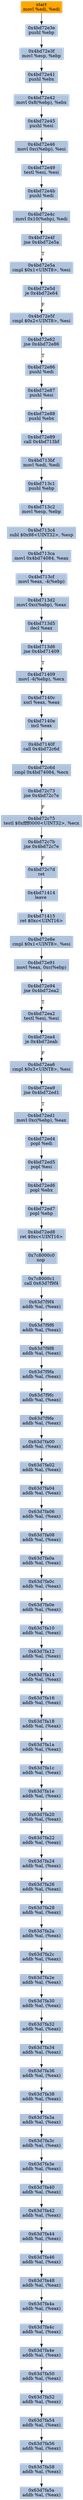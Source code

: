 digraph G {
node[shape=rectangle,style=filled,fillcolor=lightsteelblue,color=lightsteelblue]
bgcolor="transparent"
a0x4bd72e3cmovl_edi_edi[label="start\nmovl %edi, %edi",color="lightgrey",fillcolor="orange"];
a0x4bd72e3epushl_ebp[label="0x4bd72e3e\npushl %ebp"];
a0x4bd72e3fmovl_esp_ebp[label="0x4bd72e3f\nmovl %esp, %ebp"];
a0x4bd72e41pushl_ebx[label="0x4bd72e41\npushl %ebx"];
a0x4bd72e42movl_0x8ebp__ebx[label="0x4bd72e42\nmovl 0x8(%ebp), %ebx"];
a0x4bd72e45pushl_esi[label="0x4bd72e45\npushl %esi"];
a0x4bd72e46movl_0xcebp__esi[label="0x4bd72e46\nmovl 0xc(%ebp), %esi"];
a0x4bd72e49testl_esi_esi[label="0x4bd72e49\ntestl %esi, %esi"];
a0x4bd72e4bpushl_edi[label="0x4bd72e4b\npushl %edi"];
a0x4bd72e4cmovl_0x10ebp__edi[label="0x4bd72e4c\nmovl 0x10(%ebp), %edi"];
a0x4bd72e4fjne_0x4bd72e5a[label="0x4bd72e4f\njne 0x4bd72e5a"];
a0x4bd72e5acmpl_0x1UINT8_esi[label="0x4bd72e5a\ncmpl $0x1<UINT8>, %esi"];
a0x4bd72e5dje_0x4bd72e64[label="0x4bd72e5d\nje 0x4bd72e64"];
a0x4bd72e5fcmpl_0x2UINT8_esi[label="0x4bd72e5f\ncmpl $0x2<UINT8>, %esi"];
a0x4bd72e62jne_0x4bd72e86[label="0x4bd72e62\njne 0x4bd72e86"];
a0x4bd72e86pushl_edi[label="0x4bd72e86\npushl %edi"];
a0x4bd72e87pushl_esi[label="0x4bd72e87\npushl %esi"];
a0x4bd72e88pushl_ebx[label="0x4bd72e88\npushl %ebx"];
a0x4bd72e89call_0x4bd713bf[label="0x4bd72e89\ncall 0x4bd713bf"];
a0x4bd713bfmovl_edi_edi[label="0x4bd713bf\nmovl %edi, %edi"];
a0x4bd713c1pushl_ebp[label="0x4bd713c1\npushl %ebp"];
a0x4bd713c2movl_esp_ebp[label="0x4bd713c2\nmovl %esp, %ebp"];
a0x4bd713c4subl_0x98UINT32_esp[label="0x4bd713c4\nsubl $0x98<UINT32>, %esp"];
a0x4bd713camovl_0x4bd74084_eax[label="0x4bd713ca\nmovl 0x4bd74084, %eax"];
a0x4bd713cfmovl_eax__4ebp_[label="0x4bd713cf\nmovl %eax, -4(%ebp)"];
a0x4bd713d2movl_0xcebp__eax[label="0x4bd713d2\nmovl 0xc(%ebp), %eax"];
a0x4bd713d5decl_eax[label="0x4bd713d5\ndecl %eax"];
a0x4bd713d6jne_0x4bd71409[label="0x4bd713d6\njne 0x4bd71409"];
a0x4bd71409movl__4ebp__ecx[label="0x4bd71409\nmovl -4(%ebp), %ecx"];
a0x4bd7140cxorl_eax_eax[label="0x4bd7140c\nxorl %eax, %eax"];
a0x4bd7140eincl_eax[label="0x4bd7140e\nincl %eax"];
a0x4bd7140fcall_0x4bd72c6d[label="0x4bd7140f\ncall 0x4bd72c6d"];
a0x4bd72c6dcmpl_0x4bd74084_ecx[label="0x4bd72c6d\ncmpl 0x4bd74084, %ecx"];
a0x4bd72c73jne_0x4bd72c7e[label="0x4bd72c73\njne 0x4bd72c7e"];
a0x4bd72c75testl_0xffff0000UINT32_ecx[label="0x4bd72c75\ntestl $0xffff0000<UINT32>, %ecx"];
a0x4bd72c7bjne_0x4bd72c7e[label="0x4bd72c7b\njne 0x4bd72c7e"];
a0x4bd72c7dret[label="0x4bd72c7d\nret"];
a0x4bd71414leave_[label="0x4bd71414\nleave "];
a0x4bd71415ret_0xcUINT16[label="0x4bd71415\nret $0xc<UINT16>"];
a0x4bd72e8ecmpl_0x1UINT8_esi[label="0x4bd72e8e\ncmpl $0x1<UINT8>, %esi"];
a0x4bd72e91movl_eax_0xcebp_[label="0x4bd72e91\nmovl %eax, 0xc(%ebp)"];
a0x4bd72e94jne_0x4bd72ea2[label="0x4bd72e94\njne 0x4bd72ea2"];
a0x4bd72ea2testl_esi_esi[label="0x4bd72ea2\ntestl %esi, %esi"];
a0x4bd72ea4je_0x4bd72eab[label="0x4bd72ea4\nje 0x4bd72eab"];
a0x4bd72ea6cmpl_0x3UINT8_esi[label="0x4bd72ea6\ncmpl $0x3<UINT8>, %esi"];
a0x4bd72ea9jne_0x4bd72ed1[label="0x4bd72ea9\njne 0x4bd72ed1"];
a0x4bd72ed1movl_0xcebp__eax[label="0x4bd72ed1\nmovl 0xc(%ebp), %eax"];
a0x4bd72ed4popl_edi[label="0x4bd72ed4\npopl %edi"];
a0x4bd72ed5popl_esi[label="0x4bd72ed5\npopl %esi"];
a0x4bd72ed6popl_ebx[label="0x4bd72ed6\npopl %ebx"];
a0x4bd72ed7popl_ebp[label="0x4bd72ed7\npopl %ebp"];
a0x4bd72ed8ret_0xcUINT16[label="0x4bd72ed8\nret $0xc<UINT16>"];
a0x7c8000c0nop_[label="0x7c8000c0\nnop "];
a0x7c8000c1call_0x63d7f9f4[label="0x7c8000c1\ncall 0x63d7f9f4"];
a0x63d7f9f4addb_al_eax_[label="0x63d7f9f4\naddb %al, (%eax)"];
a0x63d7f9f6addb_al_eax_[label="0x63d7f9f6\naddb %al, (%eax)"];
a0x63d7f9f8addb_al_eax_[label="0x63d7f9f8\naddb %al, (%eax)"];
a0x63d7f9faaddb_al_eax_[label="0x63d7f9fa\naddb %al, (%eax)"];
a0x63d7f9fcaddb_al_eax_[label="0x63d7f9fc\naddb %al, (%eax)"];
a0x63d7f9feaddb_al_eax_[label="0x63d7f9fe\naddb %al, (%eax)"];
a0x63d7fa00addb_al_eax_[label="0x63d7fa00\naddb %al, (%eax)"];
a0x63d7fa02addb_al_eax_[label="0x63d7fa02\naddb %al, (%eax)"];
a0x63d7fa04addb_al_eax_[label="0x63d7fa04\naddb %al, (%eax)"];
a0x63d7fa06addb_al_eax_[label="0x63d7fa06\naddb %al, (%eax)"];
a0x63d7fa08addb_al_eax_[label="0x63d7fa08\naddb %al, (%eax)"];
a0x63d7fa0aaddb_al_eax_[label="0x63d7fa0a\naddb %al, (%eax)"];
a0x63d7fa0caddb_al_eax_[label="0x63d7fa0c\naddb %al, (%eax)"];
a0x63d7fa0eaddb_al_eax_[label="0x63d7fa0e\naddb %al, (%eax)"];
a0x63d7fa10addb_al_eax_[label="0x63d7fa10\naddb %al, (%eax)"];
a0x63d7fa12addb_al_eax_[label="0x63d7fa12\naddb %al, (%eax)"];
a0x63d7fa14addb_al_eax_[label="0x63d7fa14\naddb %al, (%eax)"];
a0x63d7fa16addb_al_eax_[label="0x63d7fa16\naddb %al, (%eax)"];
a0x63d7fa18addb_al_eax_[label="0x63d7fa18\naddb %al, (%eax)"];
a0x63d7fa1aaddb_al_eax_[label="0x63d7fa1a\naddb %al, (%eax)"];
a0x63d7fa1caddb_al_eax_[label="0x63d7fa1c\naddb %al, (%eax)"];
a0x63d7fa1eaddb_al_eax_[label="0x63d7fa1e\naddb %al, (%eax)"];
a0x63d7fa20addb_al_eax_[label="0x63d7fa20\naddb %al, (%eax)"];
a0x63d7fa22addb_al_eax_[label="0x63d7fa22\naddb %al, (%eax)"];
a0x63d7fa24addb_al_eax_[label="0x63d7fa24\naddb %al, (%eax)"];
a0x63d7fa26addb_al_eax_[label="0x63d7fa26\naddb %al, (%eax)"];
a0x63d7fa28addb_al_eax_[label="0x63d7fa28\naddb %al, (%eax)"];
a0x63d7fa2aaddb_al_eax_[label="0x63d7fa2a\naddb %al, (%eax)"];
a0x63d7fa2caddb_al_eax_[label="0x63d7fa2c\naddb %al, (%eax)"];
a0x63d7fa2eaddb_al_eax_[label="0x63d7fa2e\naddb %al, (%eax)"];
a0x63d7fa30addb_al_eax_[label="0x63d7fa30\naddb %al, (%eax)"];
a0x63d7fa32addb_al_eax_[label="0x63d7fa32\naddb %al, (%eax)"];
a0x63d7fa34addb_al_eax_[label="0x63d7fa34\naddb %al, (%eax)"];
a0x63d7fa36addb_al_eax_[label="0x63d7fa36\naddb %al, (%eax)"];
a0x63d7fa38addb_al_eax_[label="0x63d7fa38\naddb %al, (%eax)"];
a0x63d7fa3aaddb_al_eax_[label="0x63d7fa3a\naddb %al, (%eax)"];
a0x63d7fa3caddb_al_eax_[label="0x63d7fa3c\naddb %al, (%eax)"];
a0x63d7fa3eaddb_al_eax_[label="0x63d7fa3e\naddb %al, (%eax)"];
a0x63d7fa40addb_al_eax_[label="0x63d7fa40\naddb %al, (%eax)"];
a0x63d7fa42addb_al_eax_[label="0x63d7fa42\naddb %al, (%eax)"];
a0x63d7fa44addb_al_eax_[label="0x63d7fa44\naddb %al, (%eax)"];
a0x63d7fa46addb_al_eax_[label="0x63d7fa46\naddb %al, (%eax)"];
a0x63d7fa48addb_al_eax_[label="0x63d7fa48\naddb %al, (%eax)"];
a0x63d7fa4aaddb_al_eax_[label="0x63d7fa4a\naddb %al, (%eax)"];
a0x63d7fa4caddb_al_eax_[label="0x63d7fa4c\naddb %al, (%eax)"];
a0x63d7fa4eaddb_al_eax_[label="0x63d7fa4e\naddb %al, (%eax)"];
a0x63d7fa50addb_al_eax_[label="0x63d7fa50\naddb %al, (%eax)"];
a0x63d7fa52addb_al_eax_[label="0x63d7fa52\naddb %al, (%eax)"];
a0x63d7fa54addb_al_eax_[label="0x63d7fa54\naddb %al, (%eax)"];
a0x63d7fa56addb_al_eax_[label="0x63d7fa56\naddb %al, (%eax)"];
a0x63d7fa58addb_al_eax_[label="0x63d7fa58\naddb %al, (%eax)"];
a0x63d7fa5aaddb_al_eax_[label="0x63d7fa5a\naddb %al, (%eax)"];
a0x4bd72e3cmovl_edi_edi -> a0x4bd72e3epushl_ebp [color="#000000"];
a0x4bd72e3epushl_ebp -> a0x4bd72e3fmovl_esp_ebp [color="#000000"];
a0x4bd72e3fmovl_esp_ebp -> a0x4bd72e41pushl_ebx [color="#000000"];
a0x4bd72e41pushl_ebx -> a0x4bd72e42movl_0x8ebp__ebx [color="#000000"];
a0x4bd72e42movl_0x8ebp__ebx -> a0x4bd72e45pushl_esi [color="#000000"];
a0x4bd72e45pushl_esi -> a0x4bd72e46movl_0xcebp__esi [color="#000000"];
a0x4bd72e46movl_0xcebp__esi -> a0x4bd72e49testl_esi_esi [color="#000000"];
a0x4bd72e49testl_esi_esi -> a0x4bd72e4bpushl_edi [color="#000000"];
a0x4bd72e4bpushl_edi -> a0x4bd72e4cmovl_0x10ebp__edi [color="#000000"];
a0x4bd72e4cmovl_0x10ebp__edi -> a0x4bd72e4fjne_0x4bd72e5a [color="#000000"];
a0x4bd72e4fjne_0x4bd72e5a -> a0x4bd72e5acmpl_0x1UINT8_esi [color="#000000",label="T"];
a0x4bd72e5acmpl_0x1UINT8_esi -> a0x4bd72e5dje_0x4bd72e64 [color="#000000"];
a0x4bd72e5dje_0x4bd72e64 -> a0x4bd72e5fcmpl_0x2UINT8_esi [color="#000000",label="F"];
a0x4bd72e5fcmpl_0x2UINT8_esi -> a0x4bd72e62jne_0x4bd72e86 [color="#000000"];
a0x4bd72e62jne_0x4bd72e86 -> a0x4bd72e86pushl_edi [color="#000000",label="T"];
a0x4bd72e86pushl_edi -> a0x4bd72e87pushl_esi [color="#000000"];
a0x4bd72e87pushl_esi -> a0x4bd72e88pushl_ebx [color="#000000"];
a0x4bd72e88pushl_ebx -> a0x4bd72e89call_0x4bd713bf [color="#000000"];
a0x4bd72e89call_0x4bd713bf -> a0x4bd713bfmovl_edi_edi [color="#000000"];
a0x4bd713bfmovl_edi_edi -> a0x4bd713c1pushl_ebp [color="#000000"];
a0x4bd713c1pushl_ebp -> a0x4bd713c2movl_esp_ebp [color="#000000"];
a0x4bd713c2movl_esp_ebp -> a0x4bd713c4subl_0x98UINT32_esp [color="#000000"];
a0x4bd713c4subl_0x98UINT32_esp -> a0x4bd713camovl_0x4bd74084_eax [color="#000000"];
a0x4bd713camovl_0x4bd74084_eax -> a0x4bd713cfmovl_eax__4ebp_ [color="#000000"];
a0x4bd713cfmovl_eax__4ebp_ -> a0x4bd713d2movl_0xcebp__eax [color="#000000"];
a0x4bd713d2movl_0xcebp__eax -> a0x4bd713d5decl_eax [color="#000000"];
a0x4bd713d5decl_eax -> a0x4bd713d6jne_0x4bd71409 [color="#000000"];
a0x4bd713d6jne_0x4bd71409 -> a0x4bd71409movl__4ebp__ecx [color="#000000",label="T"];
a0x4bd71409movl__4ebp__ecx -> a0x4bd7140cxorl_eax_eax [color="#000000"];
a0x4bd7140cxorl_eax_eax -> a0x4bd7140eincl_eax [color="#000000"];
a0x4bd7140eincl_eax -> a0x4bd7140fcall_0x4bd72c6d [color="#000000"];
a0x4bd7140fcall_0x4bd72c6d -> a0x4bd72c6dcmpl_0x4bd74084_ecx [color="#000000"];
a0x4bd72c6dcmpl_0x4bd74084_ecx -> a0x4bd72c73jne_0x4bd72c7e [color="#000000"];
a0x4bd72c73jne_0x4bd72c7e -> a0x4bd72c75testl_0xffff0000UINT32_ecx [color="#000000",label="F"];
a0x4bd72c75testl_0xffff0000UINT32_ecx -> a0x4bd72c7bjne_0x4bd72c7e [color="#000000"];
a0x4bd72c7bjne_0x4bd72c7e -> a0x4bd72c7dret [color="#000000",label="F"];
a0x4bd72c7dret -> a0x4bd71414leave_ [color="#000000"];
a0x4bd71414leave_ -> a0x4bd71415ret_0xcUINT16 [color="#000000"];
a0x4bd71415ret_0xcUINT16 -> a0x4bd72e8ecmpl_0x1UINT8_esi [color="#000000"];
a0x4bd72e8ecmpl_0x1UINT8_esi -> a0x4bd72e91movl_eax_0xcebp_ [color="#000000"];
a0x4bd72e91movl_eax_0xcebp_ -> a0x4bd72e94jne_0x4bd72ea2 [color="#000000"];
a0x4bd72e94jne_0x4bd72ea2 -> a0x4bd72ea2testl_esi_esi [color="#000000",label="T"];
a0x4bd72ea2testl_esi_esi -> a0x4bd72ea4je_0x4bd72eab [color="#000000"];
a0x4bd72ea4je_0x4bd72eab -> a0x4bd72ea6cmpl_0x3UINT8_esi [color="#000000",label="F"];
a0x4bd72ea6cmpl_0x3UINT8_esi -> a0x4bd72ea9jne_0x4bd72ed1 [color="#000000"];
a0x4bd72ea9jne_0x4bd72ed1 -> a0x4bd72ed1movl_0xcebp__eax [color="#000000",label="T"];
a0x4bd72ed1movl_0xcebp__eax -> a0x4bd72ed4popl_edi [color="#000000"];
a0x4bd72ed4popl_edi -> a0x4bd72ed5popl_esi [color="#000000"];
a0x4bd72ed5popl_esi -> a0x4bd72ed6popl_ebx [color="#000000"];
a0x4bd72ed6popl_ebx -> a0x4bd72ed7popl_ebp [color="#000000"];
a0x4bd72ed7popl_ebp -> a0x4bd72ed8ret_0xcUINT16 [color="#000000"];
a0x4bd72ed8ret_0xcUINT16 -> a0x7c8000c0nop_ [color="#000000"];
a0x7c8000c0nop_ -> a0x7c8000c1call_0x63d7f9f4 [color="#000000"];
a0x7c8000c1call_0x63d7f9f4 -> a0x63d7f9f4addb_al_eax_ [color="#000000"];
a0x63d7f9f4addb_al_eax_ -> a0x63d7f9f6addb_al_eax_ [color="#000000"];
a0x63d7f9f6addb_al_eax_ -> a0x63d7f9f8addb_al_eax_ [color="#000000"];
a0x63d7f9f8addb_al_eax_ -> a0x63d7f9faaddb_al_eax_ [color="#000000"];
a0x63d7f9faaddb_al_eax_ -> a0x63d7f9fcaddb_al_eax_ [color="#000000"];
a0x63d7f9fcaddb_al_eax_ -> a0x63d7f9feaddb_al_eax_ [color="#000000"];
a0x63d7f9feaddb_al_eax_ -> a0x63d7fa00addb_al_eax_ [color="#000000"];
a0x63d7fa00addb_al_eax_ -> a0x63d7fa02addb_al_eax_ [color="#000000"];
a0x63d7fa02addb_al_eax_ -> a0x63d7fa04addb_al_eax_ [color="#000000"];
a0x63d7fa04addb_al_eax_ -> a0x63d7fa06addb_al_eax_ [color="#000000"];
a0x63d7fa06addb_al_eax_ -> a0x63d7fa08addb_al_eax_ [color="#000000"];
a0x63d7fa08addb_al_eax_ -> a0x63d7fa0aaddb_al_eax_ [color="#000000"];
a0x63d7fa0aaddb_al_eax_ -> a0x63d7fa0caddb_al_eax_ [color="#000000"];
a0x63d7fa0caddb_al_eax_ -> a0x63d7fa0eaddb_al_eax_ [color="#000000"];
a0x63d7fa0eaddb_al_eax_ -> a0x63d7fa10addb_al_eax_ [color="#000000"];
a0x63d7fa10addb_al_eax_ -> a0x63d7fa12addb_al_eax_ [color="#000000"];
a0x63d7fa12addb_al_eax_ -> a0x63d7fa14addb_al_eax_ [color="#000000"];
a0x63d7fa14addb_al_eax_ -> a0x63d7fa16addb_al_eax_ [color="#000000"];
a0x63d7fa16addb_al_eax_ -> a0x63d7fa18addb_al_eax_ [color="#000000"];
a0x63d7fa18addb_al_eax_ -> a0x63d7fa1aaddb_al_eax_ [color="#000000"];
a0x63d7fa1aaddb_al_eax_ -> a0x63d7fa1caddb_al_eax_ [color="#000000"];
a0x63d7fa1caddb_al_eax_ -> a0x63d7fa1eaddb_al_eax_ [color="#000000"];
a0x63d7fa1eaddb_al_eax_ -> a0x63d7fa20addb_al_eax_ [color="#000000"];
a0x63d7fa20addb_al_eax_ -> a0x63d7fa22addb_al_eax_ [color="#000000"];
a0x63d7fa22addb_al_eax_ -> a0x63d7fa24addb_al_eax_ [color="#000000"];
a0x63d7fa24addb_al_eax_ -> a0x63d7fa26addb_al_eax_ [color="#000000"];
a0x63d7fa26addb_al_eax_ -> a0x63d7fa28addb_al_eax_ [color="#000000"];
a0x63d7fa28addb_al_eax_ -> a0x63d7fa2aaddb_al_eax_ [color="#000000"];
a0x63d7fa2aaddb_al_eax_ -> a0x63d7fa2caddb_al_eax_ [color="#000000"];
a0x63d7fa2caddb_al_eax_ -> a0x63d7fa2eaddb_al_eax_ [color="#000000"];
a0x63d7fa2eaddb_al_eax_ -> a0x63d7fa30addb_al_eax_ [color="#000000"];
a0x63d7fa30addb_al_eax_ -> a0x63d7fa32addb_al_eax_ [color="#000000"];
a0x63d7fa32addb_al_eax_ -> a0x63d7fa34addb_al_eax_ [color="#000000"];
a0x63d7fa34addb_al_eax_ -> a0x63d7fa36addb_al_eax_ [color="#000000"];
a0x63d7fa36addb_al_eax_ -> a0x63d7fa38addb_al_eax_ [color="#000000"];
a0x63d7fa38addb_al_eax_ -> a0x63d7fa3aaddb_al_eax_ [color="#000000"];
a0x63d7fa3aaddb_al_eax_ -> a0x63d7fa3caddb_al_eax_ [color="#000000"];
a0x63d7fa3caddb_al_eax_ -> a0x63d7fa3eaddb_al_eax_ [color="#000000"];
a0x63d7fa3eaddb_al_eax_ -> a0x63d7fa40addb_al_eax_ [color="#000000"];
a0x63d7fa40addb_al_eax_ -> a0x63d7fa42addb_al_eax_ [color="#000000"];
a0x63d7fa42addb_al_eax_ -> a0x63d7fa44addb_al_eax_ [color="#000000"];
a0x63d7fa44addb_al_eax_ -> a0x63d7fa46addb_al_eax_ [color="#000000"];
a0x63d7fa46addb_al_eax_ -> a0x63d7fa48addb_al_eax_ [color="#000000"];
a0x63d7fa48addb_al_eax_ -> a0x63d7fa4aaddb_al_eax_ [color="#000000"];
a0x63d7fa4aaddb_al_eax_ -> a0x63d7fa4caddb_al_eax_ [color="#000000"];
a0x63d7fa4caddb_al_eax_ -> a0x63d7fa4eaddb_al_eax_ [color="#000000"];
a0x63d7fa4eaddb_al_eax_ -> a0x63d7fa50addb_al_eax_ [color="#000000"];
a0x63d7fa50addb_al_eax_ -> a0x63d7fa52addb_al_eax_ [color="#000000"];
a0x63d7fa52addb_al_eax_ -> a0x63d7fa54addb_al_eax_ [color="#000000"];
a0x63d7fa54addb_al_eax_ -> a0x63d7fa56addb_al_eax_ [color="#000000"];
a0x63d7fa56addb_al_eax_ -> a0x63d7fa58addb_al_eax_ [color="#000000"];
a0x63d7fa58addb_al_eax_ -> a0x63d7fa5aaddb_al_eax_ [color="#000000"];
}
